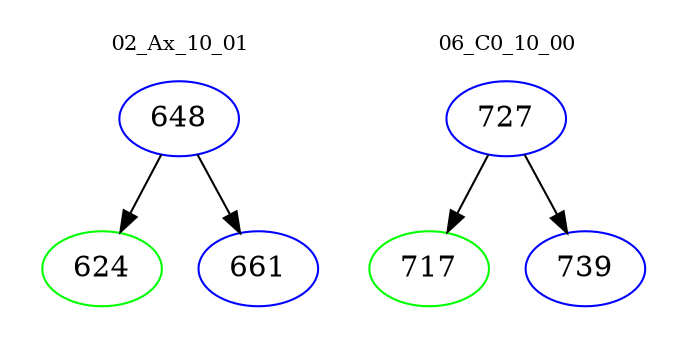 digraph{
subgraph cluster_0 {
color = white
label = "02_Ax_10_01";
fontsize=10;
T0_648 [label="648", color="blue"]
T0_648 -> T0_624 [color="black"]
T0_624 [label="624", color="green"]
T0_648 -> T0_661 [color="black"]
T0_661 [label="661", color="blue"]
}
subgraph cluster_1 {
color = white
label = "06_C0_10_00";
fontsize=10;
T1_727 [label="727", color="blue"]
T1_727 -> T1_717 [color="black"]
T1_717 [label="717", color="green"]
T1_727 -> T1_739 [color="black"]
T1_739 [label="739", color="blue"]
}
}
